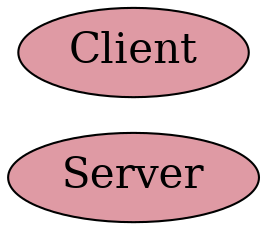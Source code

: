 strict graph "" {
	graph [fontname="Times-Roman",
		rankdir=LR
	];
	node [label="\N"];
	Server	 [fillcolor="#DF9AA4",
		fontname="Times-Roman",
		fontsize=20.0,
		label=Server,
		style=filled];
	Client	 [fillcolor="#DF9AA4",
		fontname="Times-Roman",
		fontsize=20.0,
		label=Client,
		style=filled];
}
